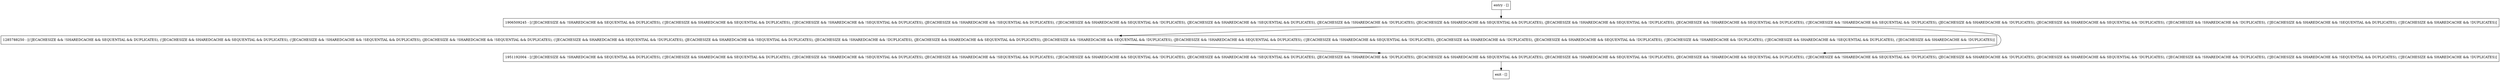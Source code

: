 digraph requestShutdownDaemons {
node [shape=record];
entry [label="entry - []"];
exit [label="exit - []"];
1285788250 [label="1285788250 - [(!JECACHESIZE && !SHAREDCACHE && SEQUENTIAL && DUPLICATES), (!JECACHESIZE && SHAREDCACHE && SEQUENTIAL && DUPLICATES), (!JECACHESIZE && !SHAREDCACHE && !SEQUENTIAL && DUPLICATES), (JECACHESIZE && !SHAREDCACHE && !SEQUENTIAL && DUPLICATES), (!JECACHESIZE && SHAREDCACHE && SEQUENTIAL && !DUPLICATES), (JECACHESIZE && SHAREDCACHE && !SEQUENTIAL && DUPLICATES), (JECACHESIZE && !SHAREDCACHE && !DUPLICATES), (JECACHESIZE && SHAREDCACHE && SEQUENTIAL && DUPLICATES), (JECACHESIZE && !SHAREDCACHE && SEQUENTIAL && !DUPLICATES), (JECACHESIZE && !SHAREDCACHE && SEQUENTIAL && DUPLICATES), (!JECACHESIZE && !SHAREDCACHE && SEQUENTIAL && !DUPLICATES), (JECACHESIZE && SHAREDCACHE && !DUPLICATES), (JECACHESIZE && SHAREDCACHE && SEQUENTIAL && !DUPLICATES), (!JECACHESIZE && !SHAREDCACHE && !DUPLICATES), (!JECACHESIZE && SHAREDCACHE && !SEQUENTIAL && DUPLICATES), (!JECACHESIZE && SHAREDCACHE && !DUPLICATES)]"];
1906509245 [label="1906509245 - [(!JECACHESIZE && !SHAREDCACHE && SEQUENTIAL && DUPLICATES), (!JECACHESIZE && SHAREDCACHE && SEQUENTIAL && DUPLICATES), (!JECACHESIZE && !SHAREDCACHE && !SEQUENTIAL && DUPLICATES), (JECACHESIZE && !SHAREDCACHE && !SEQUENTIAL && DUPLICATES), (!JECACHESIZE && SHAREDCACHE && SEQUENTIAL && !DUPLICATES), (JECACHESIZE && SHAREDCACHE && !SEQUENTIAL && DUPLICATES), (JECACHESIZE && !SHAREDCACHE && !DUPLICATES), (JECACHESIZE && SHAREDCACHE && SEQUENTIAL && DUPLICATES), (JECACHESIZE && !SHAREDCACHE && SEQUENTIAL && !DUPLICATES), (JECACHESIZE && !SHAREDCACHE && SEQUENTIAL && DUPLICATES), (!JECACHESIZE && !SHAREDCACHE && SEQUENTIAL && !DUPLICATES), (JECACHESIZE && SHAREDCACHE && !DUPLICATES), (JECACHESIZE && SHAREDCACHE && SEQUENTIAL && !DUPLICATES), (!JECACHESIZE && !SHAREDCACHE && !DUPLICATES), (!JECACHESIZE && SHAREDCACHE && !SEQUENTIAL && DUPLICATES), (!JECACHESIZE && SHAREDCACHE && !DUPLICATES)]"];
1951192004 [label="1951192004 - [(!JECACHESIZE && !SHAREDCACHE && SEQUENTIAL && DUPLICATES), (!JECACHESIZE && SHAREDCACHE && SEQUENTIAL && DUPLICATES), (!JECACHESIZE && !SHAREDCACHE && !SEQUENTIAL && DUPLICATES), (JECACHESIZE && !SHAREDCACHE && !SEQUENTIAL && DUPLICATES), (!JECACHESIZE && SHAREDCACHE && SEQUENTIAL && !DUPLICATES), (JECACHESIZE && SHAREDCACHE && !SEQUENTIAL && DUPLICATES), (JECACHESIZE && !SHAREDCACHE && !DUPLICATES), (JECACHESIZE && SHAREDCACHE && SEQUENTIAL && DUPLICATES), (JECACHESIZE && !SHAREDCACHE && SEQUENTIAL && !DUPLICATES), (JECACHESIZE && !SHAREDCACHE && SEQUENTIAL && DUPLICATES), (!JECACHESIZE && !SHAREDCACHE && SEQUENTIAL && !DUPLICATES), (JECACHESIZE && SHAREDCACHE && !DUPLICATES), (JECACHESIZE && SHAREDCACHE && SEQUENTIAL && !DUPLICATES), (!JECACHESIZE && !SHAREDCACHE && !DUPLICATES), (!JECACHESIZE && SHAREDCACHE && !SEQUENTIAL && DUPLICATES), (!JECACHESIZE && SHAREDCACHE && !DUPLICATES)]"];
entry;
exit;
entry -> 1906509245;
1285788250 -> 1951192004;
1906509245 -> 1285788250;
1906509245 -> 1951192004;
1951192004 -> exit;
}
